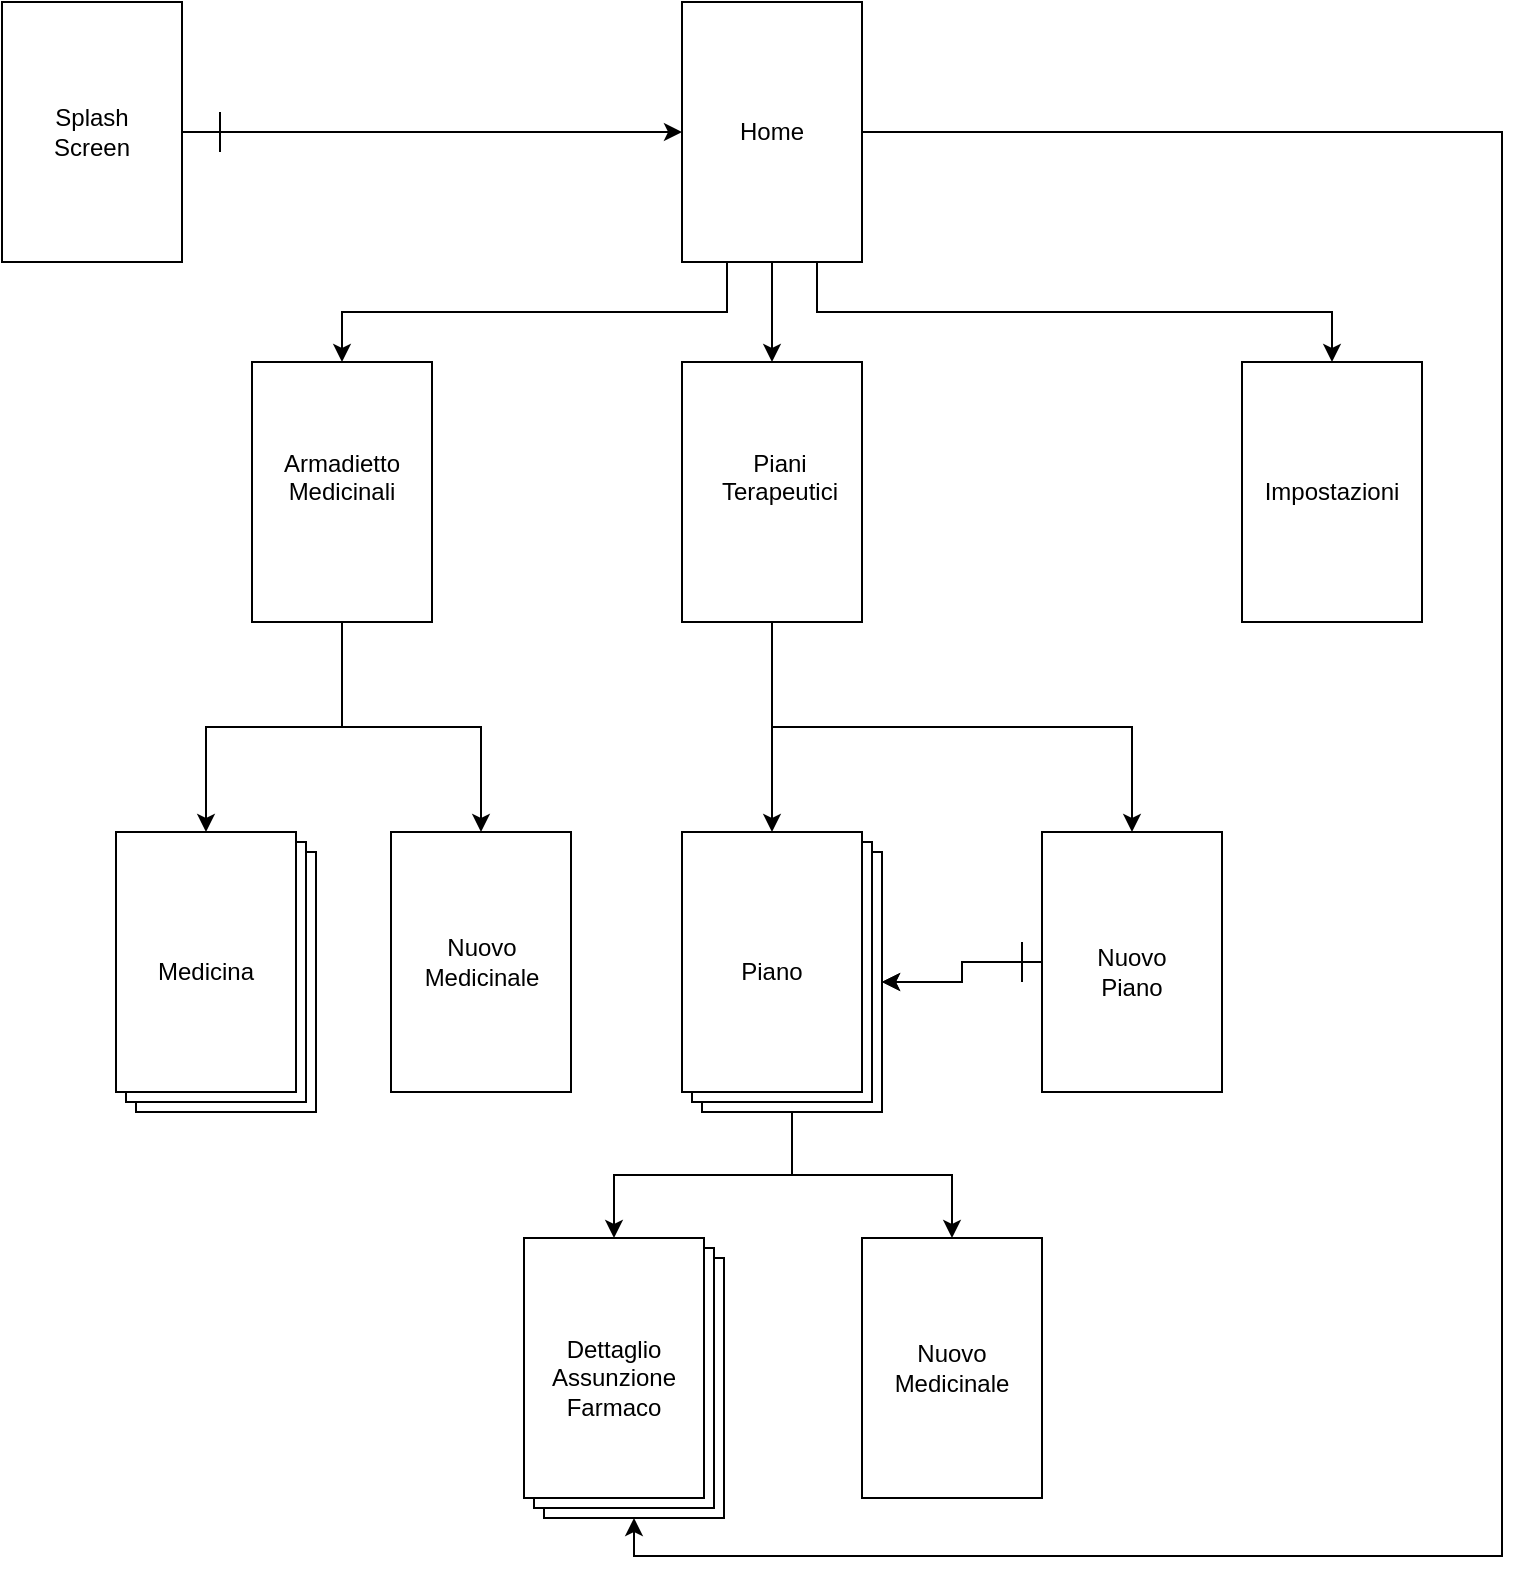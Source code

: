 <mxfile version="10.5.2" type="google"><diagram id="-Vf4U4EAV0E6V_vL060w" name="Page-1"><mxGraphModel dx="1516" dy="972" grid="1" gridSize="10" guides="1" tooltips="1" connect="1" arrows="1" fold="1" page="1" pageScale="1" pageWidth="827" pageHeight="1169" math="0" shadow="0"><root><mxCell id="0"/><mxCell id="1" parent="0"/><mxCell id="IYd1wmUQZbLdkVf0z2K7-1" value="" style="rounded=0;whiteSpace=wrap;html=1;" vertex="1" parent="1"><mxGeometry x="20" y="20" width="90" height="130" as="geometry"/></mxCell><mxCell id="IYd1wmUQZbLdkVf0z2K7-2" value="&lt;div&gt;Splash&lt;/div&gt;&lt;div&gt;Screen&lt;/div&gt;" style="text;html=1;strokeColor=none;fillColor=none;align=center;verticalAlign=middle;whiteSpace=wrap;rounded=0;" vertex="1" parent="1"><mxGeometry x="45" y="75" width="40" height="20" as="geometry"/></mxCell><mxCell id="IYd1wmUQZbLdkVf0z2K7-52" style="edgeStyle=orthogonalEdgeStyle;rounded=0;orthogonalLoop=1;jettySize=auto;html=1;exitX=0.25;exitY=1;exitDx=0;exitDy=0;entryX=0.5;entryY=0;entryDx=0;entryDy=0;" edge="1" parent="1" source="IYd1wmUQZbLdkVf0z2K7-3" target="IYd1wmUQZbLdkVf0z2K7-13"><mxGeometry relative="1" as="geometry"/></mxCell><mxCell id="IYd1wmUQZbLdkVf0z2K7-53" style="edgeStyle=orthogonalEdgeStyle;rounded=0;orthogonalLoop=1;jettySize=auto;html=1;exitX=0.5;exitY=1;exitDx=0;exitDy=0;entryX=0.5;entryY=0;entryDx=0;entryDy=0;" edge="1" parent="1" source="IYd1wmUQZbLdkVf0z2K7-3" target="IYd1wmUQZbLdkVf0z2K7-16"><mxGeometry relative="1" as="geometry"/></mxCell><mxCell id="IYd1wmUQZbLdkVf0z2K7-54" style="edgeStyle=orthogonalEdgeStyle;rounded=0;orthogonalLoop=1;jettySize=auto;html=1;exitX=0.75;exitY=1;exitDx=0;exitDy=0;" edge="1" parent="1" source="IYd1wmUQZbLdkVf0z2K7-3" target="IYd1wmUQZbLdkVf0z2K7-9"><mxGeometry relative="1" as="geometry"/></mxCell><mxCell id="IYd1wmUQZbLdkVf0z2K7-76" style="edgeStyle=orthogonalEdgeStyle;rounded=0;orthogonalLoop=1;jettySize=auto;html=1;exitX=1;exitY=0.5;exitDx=0;exitDy=0;entryX=0.5;entryY=1;entryDx=0;entryDy=0;" edge="1" parent="1" source="IYd1wmUQZbLdkVf0z2K7-3" target="IYd1wmUQZbLdkVf0z2K7-63"><mxGeometry relative="1" as="geometry"><Array as="points"><mxPoint x="770" y="85"/><mxPoint x="770" y="797"/><mxPoint x="336" y="797"/></Array></mxGeometry></mxCell><mxCell id="IYd1wmUQZbLdkVf0z2K7-3" value="" style="rounded=0;whiteSpace=wrap;html=1;" vertex="1" parent="1"><mxGeometry x="360" y="20" width="90" height="130" as="geometry"/></mxCell><mxCell id="IYd1wmUQZbLdkVf0z2K7-4" value="&lt;div&gt;Home&lt;/div&gt;" style="text;html=1;strokeColor=none;fillColor=none;align=center;verticalAlign=middle;whiteSpace=wrap;rounded=0;" vertex="1" parent="1"><mxGeometry x="385" y="75" width="40" height="20" as="geometry"/></mxCell><mxCell id="IYd1wmUQZbLdkVf0z2K7-7" value="" style="endArrow=classic;html=1;exitX=1;exitY=0.5;exitDx=0;exitDy=0;entryX=0;entryY=0.5;entryDx=0;entryDy=0;" edge="1" parent="1" source="IYd1wmUQZbLdkVf0z2K7-1" target="IYd1wmUQZbLdkVf0z2K7-3"><mxGeometry width="50" height="50" relative="1" as="geometry"><mxPoint x="290" y="110" as="sourcePoint"/><mxPoint x="340" y="60" as="targetPoint"/></mxGeometry></mxCell><mxCell id="IYd1wmUQZbLdkVf0z2K7-8" value="" style="endArrow=none;html=1;" edge="1" parent="1"><mxGeometry width="50" height="50" relative="1" as="geometry"><mxPoint x="129" y="95" as="sourcePoint"/><mxPoint x="129" y="75" as="targetPoint"/></mxGeometry></mxCell><mxCell id="IYd1wmUQZbLdkVf0z2K7-9" value="" style="rounded=0;whiteSpace=wrap;html=1;" vertex="1" parent="1"><mxGeometry x="640" y="200" width="90" height="130" as="geometry"/></mxCell><mxCell id="IYd1wmUQZbLdkVf0z2K7-12" value="Impostazioni" style="text;html=1;strokeColor=none;fillColor=none;align=center;verticalAlign=middle;whiteSpace=wrap;rounded=0;" vertex="1" parent="1"><mxGeometry x="665" y="255" width="40" height="20" as="geometry"/></mxCell><mxCell id="IYd1wmUQZbLdkVf0z2K7-71" style="edgeStyle=orthogonalEdgeStyle;rounded=0;orthogonalLoop=1;jettySize=auto;html=1;exitX=0.5;exitY=1;exitDx=0;exitDy=0;entryX=0.5;entryY=0;entryDx=0;entryDy=0;" edge="1" parent="1" source="IYd1wmUQZbLdkVf0z2K7-13" target="IYd1wmUQZbLdkVf0z2K7-32"><mxGeometry relative="1" as="geometry"/></mxCell><mxCell id="IYd1wmUQZbLdkVf0z2K7-72" style="edgeStyle=orthogonalEdgeStyle;rounded=0;orthogonalLoop=1;jettySize=auto;html=1;exitX=0.5;exitY=1;exitDx=0;exitDy=0;entryX=0.5;entryY=0;entryDx=0;entryDy=0;" edge="1" parent="1" source="IYd1wmUQZbLdkVf0z2K7-13" target="IYd1wmUQZbLdkVf0z2K7-36"><mxGeometry relative="1" as="geometry"/></mxCell><mxCell id="IYd1wmUQZbLdkVf0z2K7-13" value="" style="rounded=0;whiteSpace=wrap;html=1;" vertex="1" parent="1"><mxGeometry x="145" y="200" width="90" height="130" as="geometry"/></mxCell><mxCell id="IYd1wmUQZbLdkVf0z2K7-14" value="&lt;div&gt;Armadietto&lt;/div&gt;&lt;div&gt;Medicinali&lt;/div&gt;&lt;div&gt;&lt;br&gt;&lt;/div&gt;" style="text;html=1;strokeColor=none;fillColor=none;align=center;verticalAlign=middle;whiteSpace=wrap;rounded=0;" vertex="1" parent="1"><mxGeometry x="170" y="255" width="40" height="20" as="geometry"/></mxCell><mxCell id="IYd1wmUQZbLdkVf0z2K7-73" style="edgeStyle=orthogonalEdgeStyle;rounded=0;orthogonalLoop=1;jettySize=auto;html=1;exitX=0.5;exitY=1;exitDx=0;exitDy=0;entryX=0.5;entryY=0;entryDx=0;entryDy=0;" edge="1" parent="1" source="IYd1wmUQZbLdkVf0z2K7-16" target="IYd1wmUQZbLdkVf0z2K7-41"><mxGeometry relative="1" as="geometry"/></mxCell><mxCell id="IYd1wmUQZbLdkVf0z2K7-74" style="edgeStyle=orthogonalEdgeStyle;rounded=0;orthogonalLoop=1;jettySize=auto;html=1;exitX=0.5;exitY=1;exitDx=0;exitDy=0;" edge="1" parent="1" source="IYd1wmUQZbLdkVf0z2K7-16" target="IYd1wmUQZbLdkVf0z2K7-44"><mxGeometry relative="1" as="geometry"/></mxCell><mxCell id="IYd1wmUQZbLdkVf0z2K7-16" value="" style="rounded=0;whiteSpace=wrap;html=1;" vertex="1" parent="1"><mxGeometry x="360" y="200" width="90" height="130" as="geometry"/></mxCell><mxCell id="IYd1wmUQZbLdkVf0z2K7-17" value="&lt;div&gt;Piani&lt;/div&gt;&lt;div&gt;Terapeutici&lt;/div&gt;&lt;div&gt;&lt;br&gt;&lt;/div&gt;" style="text;html=1;strokeColor=none;fillColor=none;align=center;verticalAlign=middle;whiteSpace=wrap;rounded=0;" vertex="1" parent="1"><mxGeometry x="389" y="255" width="40" height="20" as="geometry"/></mxCell><mxCell id="IYd1wmUQZbLdkVf0z2K7-30" value="" style="rounded=0;whiteSpace=wrap;html=1;" vertex="1" parent="1"><mxGeometry x="87" y="445" width="90" height="130" as="geometry"/></mxCell><mxCell id="IYd1wmUQZbLdkVf0z2K7-31" value="" style="rounded=0;whiteSpace=wrap;html=1;" vertex="1" parent="1"><mxGeometry x="82" y="440" width="90" height="130" as="geometry"/></mxCell><mxCell id="IYd1wmUQZbLdkVf0z2K7-32" value="" style="rounded=0;whiteSpace=wrap;html=1;" vertex="1" parent="1"><mxGeometry x="77" y="435" width="90" height="130" as="geometry"/></mxCell><mxCell id="IYd1wmUQZbLdkVf0z2K7-33" value="Medicina" style="text;html=1;strokeColor=none;fillColor=none;align=center;verticalAlign=middle;whiteSpace=wrap;rounded=0;" vertex="1" parent="1"><mxGeometry x="102" y="495" width="40" height="20" as="geometry"/></mxCell><mxCell id="IYd1wmUQZbLdkVf0z2K7-36" value="" style="rounded=0;whiteSpace=wrap;html=1;" vertex="1" parent="1"><mxGeometry x="214.5" y="435" width="90" height="130" as="geometry"/></mxCell><mxCell id="IYd1wmUQZbLdkVf0z2K7-37" value="&lt;div&gt;Nuovo&lt;/div&gt;&lt;div&gt;Medicinale&lt;/div&gt;" style="text;html=1;strokeColor=none;fillColor=none;align=center;verticalAlign=middle;whiteSpace=wrap;rounded=0;" vertex="1" parent="1"><mxGeometry x="239.5" y="490" width="40" height="20" as="geometry"/></mxCell><mxCell id="IYd1wmUQZbLdkVf0z2K7-67" style="edgeStyle=orthogonalEdgeStyle;rounded=0;orthogonalLoop=1;jettySize=auto;html=1;exitX=0.5;exitY=1;exitDx=0;exitDy=0;" edge="1" parent="1" source="IYd1wmUQZbLdkVf0z2K7-39" target="IYd1wmUQZbLdkVf0z2K7-65"><mxGeometry relative="1" as="geometry"/></mxCell><mxCell id="IYd1wmUQZbLdkVf0z2K7-70" style="edgeStyle=orthogonalEdgeStyle;rounded=0;orthogonalLoop=1;jettySize=auto;html=1;exitX=0.5;exitY=1;exitDx=0;exitDy=0;entryX=0.5;entryY=0;entryDx=0;entryDy=0;" edge="1" parent="1" source="IYd1wmUQZbLdkVf0z2K7-39" target="IYd1wmUQZbLdkVf0z2K7-68"><mxGeometry relative="1" as="geometry"/></mxCell><mxCell id="IYd1wmUQZbLdkVf0z2K7-39" value="" style="rounded=0;whiteSpace=wrap;html=1;" vertex="1" parent="1"><mxGeometry x="370" y="445" width="90" height="130" as="geometry"/></mxCell><mxCell id="IYd1wmUQZbLdkVf0z2K7-40" value="" style="rounded=0;whiteSpace=wrap;html=1;" vertex="1" parent="1"><mxGeometry x="365" y="440" width="90" height="130" as="geometry"/></mxCell><mxCell id="IYd1wmUQZbLdkVf0z2K7-41" value="" style="rounded=0;whiteSpace=wrap;html=1;" vertex="1" parent="1"><mxGeometry x="360" y="435" width="90" height="130" as="geometry"/></mxCell><mxCell id="IYd1wmUQZbLdkVf0z2K7-42" value="Piano" style="text;html=1;strokeColor=none;fillColor=none;align=center;verticalAlign=middle;whiteSpace=wrap;rounded=0;" vertex="1" parent="1"><mxGeometry x="385" y="495" width="40" height="20" as="geometry"/></mxCell><mxCell id="IYd1wmUQZbLdkVf0z2K7-58" style="edgeStyle=orthogonalEdgeStyle;rounded=0;orthogonalLoop=1;jettySize=auto;html=1;exitX=0;exitY=0.5;exitDx=0;exitDy=0;entryX=1;entryY=0.5;entryDx=0;entryDy=0;" edge="1" parent="1" source="IYd1wmUQZbLdkVf0z2K7-44" target="IYd1wmUQZbLdkVf0z2K7-39"><mxGeometry relative="1" as="geometry"/></mxCell><mxCell id="IYd1wmUQZbLdkVf0z2K7-75" value="" style="edgeStyle=orthogonalEdgeStyle;rounded=0;orthogonalLoop=1;jettySize=auto;html=1;" edge="1" parent="1" source="IYd1wmUQZbLdkVf0z2K7-44" target="IYd1wmUQZbLdkVf0z2K7-39"><mxGeometry relative="1" as="geometry"/></mxCell><mxCell id="IYd1wmUQZbLdkVf0z2K7-44" value="" style="rounded=0;whiteSpace=wrap;html=1;" vertex="1" parent="1"><mxGeometry x="540" y="435" width="90" height="130" as="geometry"/></mxCell><mxCell id="IYd1wmUQZbLdkVf0z2K7-45" value="&lt;div&gt;Nuovo&lt;/div&gt;&lt;div&gt;Piano&lt;br&gt;&lt;/div&gt;" style="text;html=1;strokeColor=none;fillColor=none;align=center;verticalAlign=middle;whiteSpace=wrap;rounded=0;" vertex="1" parent="1"><mxGeometry x="565" y="495" width="40" height="20" as="geometry"/></mxCell><mxCell id="IYd1wmUQZbLdkVf0z2K7-59" value="" style="endArrow=none;html=1;" edge="1" parent="1"><mxGeometry width="50" height="50" relative="1" as="geometry"><mxPoint x="530" y="510" as="sourcePoint"/><mxPoint x="530" y="490" as="targetPoint"/></mxGeometry></mxCell><mxCell id="IYd1wmUQZbLdkVf0z2K7-63" value="" style="rounded=0;whiteSpace=wrap;html=1;" vertex="1" parent="1"><mxGeometry x="291" y="648" width="90" height="130" as="geometry"/></mxCell><mxCell id="IYd1wmUQZbLdkVf0z2K7-64" value="" style="rounded=0;whiteSpace=wrap;html=1;" vertex="1" parent="1"><mxGeometry x="286" y="643" width="90" height="130" as="geometry"/></mxCell><mxCell id="IYd1wmUQZbLdkVf0z2K7-65" value="" style="rounded=0;whiteSpace=wrap;html=1;" vertex="1" parent="1"><mxGeometry x="281" y="638" width="90" height="130" as="geometry"/></mxCell><mxCell id="IYd1wmUQZbLdkVf0z2K7-66" value="&lt;div&gt;Dettaglio&lt;/div&gt;&lt;div&gt;Assunzione&lt;/div&gt;&lt;div&gt;Farmaco&lt;/div&gt;" style="text;html=1;strokeColor=none;fillColor=none;align=center;verticalAlign=middle;whiteSpace=wrap;rounded=0;" vertex="1" parent="1"><mxGeometry x="306" y="698" width="40" height="20" as="geometry"/></mxCell><mxCell id="IYd1wmUQZbLdkVf0z2K7-68" value="" style="rounded=0;whiteSpace=wrap;html=1;" vertex="1" parent="1"><mxGeometry x="450" y="638" width="90" height="130" as="geometry"/></mxCell><mxCell id="IYd1wmUQZbLdkVf0z2K7-69" value="&lt;div&gt;Nuovo&lt;/div&gt;&lt;div&gt;Medicinale&lt;/div&gt;" style="text;html=1;strokeColor=none;fillColor=none;align=center;verticalAlign=middle;whiteSpace=wrap;rounded=0;" vertex="1" parent="1"><mxGeometry x="475" y="693" width="40" height="20" as="geometry"/></mxCell></root></mxGraphModel></diagram></mxfile>